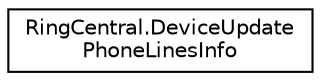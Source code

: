 digraph "Graphical Class Hierarchy"
{
 // LATEX_PDF_SIZE
  edge [fontname="Helvetica",fontsize="10",labelfontname="Helvetica",labelfontsize="10"];
  node [fontname="Helvetica",fontsize="10",shape=record];
  rankdir="LR";
  Node0 [label="RingCentral.DeviceUpdate\lPhoneLinesInfo",height=0.2,width=0.4,color="black", fillcolor="white", style="filled",URL="$classRingCentral_1_1DeviceUpdatePhoneLinesInfo.html",tooltip="Information on phone lines added to a device"];
}
